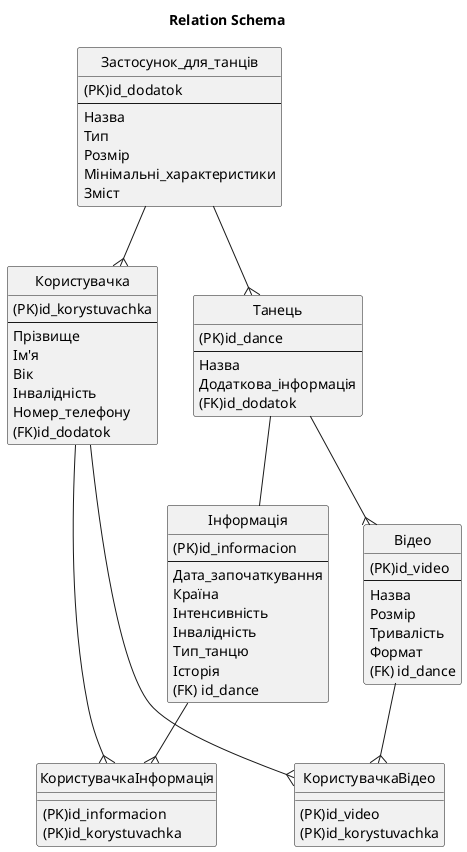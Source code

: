 @startuml
title Relation Schema
hide circle

entity Користувачка {
  (PK)id_korystuvachka
  --
  Прізвище
  Ім'я
  Вік
  Інвалідність
  Номер_телефону
 (FK)id_dodatok
}



entity Інформація {
  (PK)id_informacion
  --
  Дата_започаткування
  Країна
  Інтенсивність
  Інвалідність
  Тип_танцю
  Історія
 (FK) id_dance
}

entity Відео {
  (PK)id_video
  --
  Назва
  Розмір
  Тривалість
  Формат
  (FK) id_dance 
}

entity Танець {
  (PK)id_dance
  --
 Назва
  Додаткова_інформація
  (FK)id_dodatok
}

entity Застосунок_для_танців {
  (PK)id_dodatok
  --
  Назва
  Тип
  Розмір
  Мінімальні_характеристики
  Зміст
}

entity КористувачкаІнформація {
  (PK)id_informacion
  (PK)id_korystuvachka
}

 entity КористувачкаВідео {
  (PK)id_video
  (PK)id_korystuvachka
}

Користувачка --{ КористувачкаВідео
Відео --{ КористувачкаВідео

Користувачка --{ КористувачкаІнформація
Інформація --{ КористувачкаІнформація

Застосунок_для_танців --{ Танець

Застосунок_для_танців --{ Користувачка

Танець -- Інформація

Танець --{ Відео
@enduml
